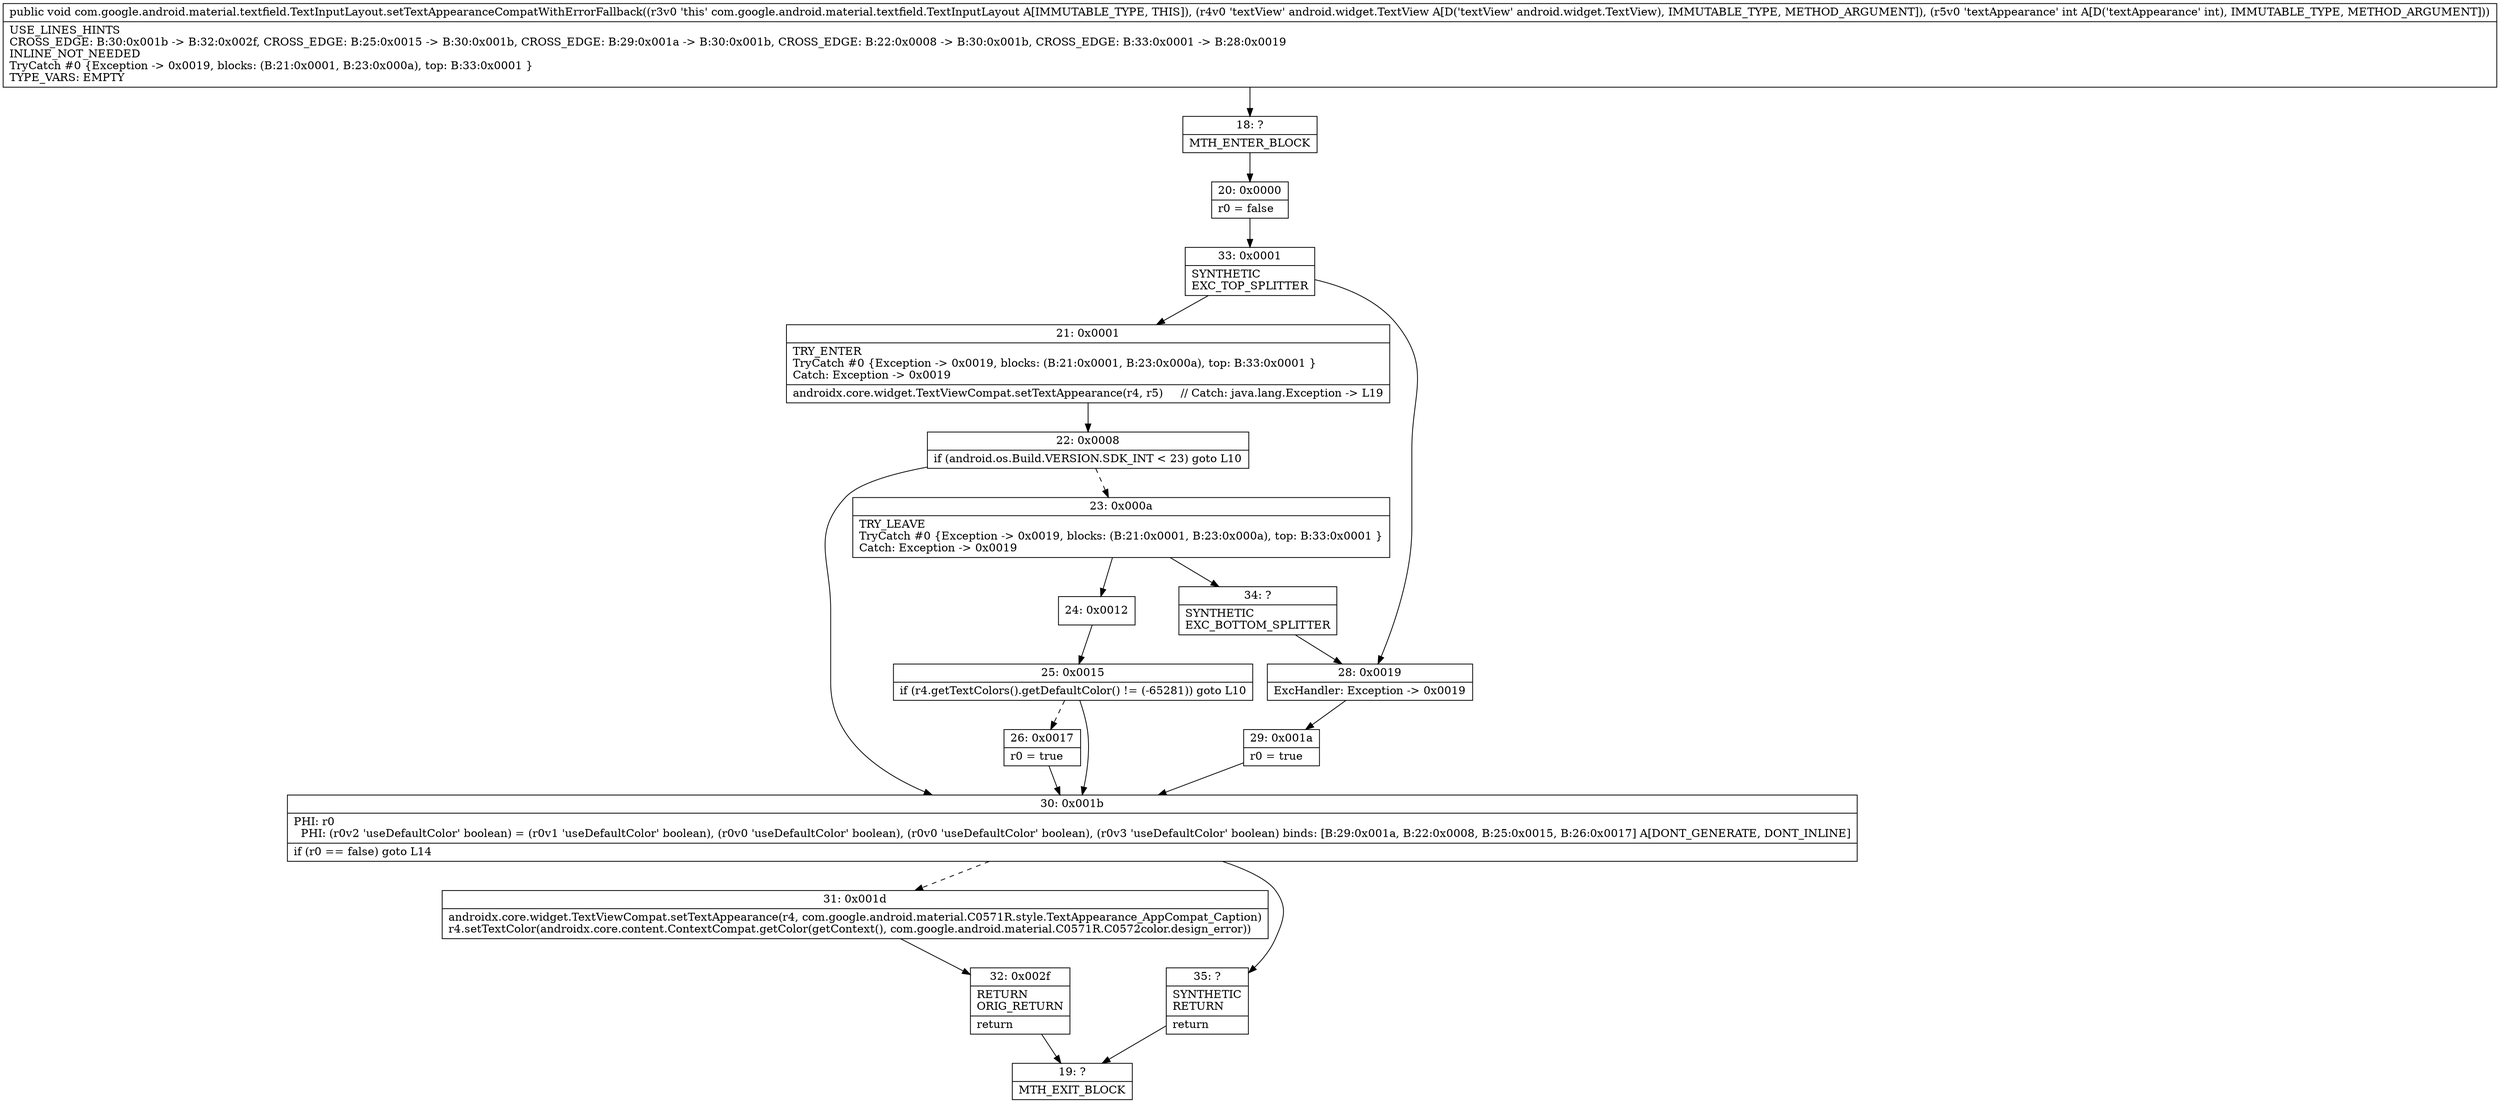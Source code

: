 digraph "CFG forcom.google.android.material.textfield.TextInputLayout.setTextAppearanceCompatWithErrorFallback(Landroid\/widget\/TextView;I)V" {
Node_18 [shape=record,label="{18\:\ ?|MTH_ENTER_BLOCK\l}"];
Node_20 [shape=record,label="{20\:\ 0x0000|r0 = false\l}"];
Node_33 [shape=record,label="{33\:\ 0x0001|SYNTHETIC\lEXC_TOP_SPLITTER\l}"];
Node_21 [shape=record,label="{21\:\ 0x0001|TRY_ENTER\lTryCatch #0 \{Exception \-\> 0x0019, blocks: (B:21:0x0001, B:23:0x000a), top: B:33:0x0001 \}\lCatch: Exception \-\> 0x0019\l|androidx.core.widget.TextViewCompat.setTextAppearance(r4, r5)     \/\/ Catch: java.lang.Exception \-\> L19\l}"];
Node_22 [shape=record,label="{22\:\ 0x0008|if (android.os.Build.VERSION.SDK_INT \< 23) goto L10\l}"];
Node_23 [shape=record,label="{23\:\ 0x000a|TRY_LEAVE\lTryCatch #0 \{Exception \-\> 0x0019, blocks: (B:21:0x0001, B:23:0x000a), top: B:33:0x0001 \}\lCatch: Exception \-\> 0x0019\l}"];
Node_24 [shape=record,label="{24\:\ 0x0012}"];
Node_25 [shape=record,label="{25\:\ 0x0015|if (r4.getTextColors().getDefaultColor() != (\-65281)) goto L10\l}"];
Node_26 [shape=record,label="{26\:\ 0x0017|r0 = true\l}"];
Node_34 [shape=record,label="{34\:\ ?|SYNTHETIC\lEXC_BOTTOM_SPLITTER\l}"];
Node_30 [shape=record,label="{30\:\ 0x001b|PHI: r0 \l  PHI: (r0v2 'useDefaultColor' boolean) = (r0v1 'useDefaultColor' boolean), (r0v0 'useDefaultColor' boolean), (r0v0 'useDefaultColor' boolean), (r0v3 'useDefaultColor' boolean) binds: [B:29:0x001a, B:22:0x0008, B:25:0x0015, B:26:0x0017] A[DONT_GENERATE, DONT_INLINE]\l|if (r0 == false) goto L14\l}"];
Node_31 [shape=record,label="{31\:\ 0x001d|androidx.core.widget.TextViewCompat.setTextAppearance(r4, com.google.android.material.C0571R.style.TextAppearance_AppCompat_Caption)\lr4.setTextColor(androidx.core.content.ContextCompat.getColor(getContext(), com.google.android.material.C0571R.C0572color.design_error))\l}"];
Node_32 [shape=record,label="{32\:\ 0x002f|RETURN\lORIG_RETURN\l|return\l}"];
Node_19 [shape=record,label="{19\:\ ?|MTH_EXIT_BLOCK\l}"];
Node_35 [shape=record,label="{35\:\ ?|SYNTHETIC\lRETURN\l|return\l}"];
Node_28 [shape=record,label="{28\:\ 0x0019|ExcHandler: Exception \-\> 0x0019\l}"];
Node_29 [shape=record,label="{29\:\ 0x001a|r0 = true\l}"];
MethodNode[shape=record,label="{public void com.google.android.material.textfield.TextInputLayout.setTextAppearanceCompatWithErrorFallback((r3v0 'this' com.google.android.material.textfield.TextInputLayout A[IMMUTABLE_TYPE, THIS]), (r4v0 'textView' android.widget.TextView A[D('textView' android.widget.TextView), IMMUTABLE_TYPE, METHOD_ARGUMENT]), (r5v0 'textAppearance' int A[D('textAppearance' int), IMMUTABLE_TYPE, METHOD_ARGUMENT]))  | USE_LINES_HINTS\lCROSS_EDGE: B:30:0x001b \-\> B:32:0x002f, CROSS_EDGE: B:25:0x0015 \-\> B:30:0x001b, CROSS_EDGE: B:29:0x001a \-\> B:30:0x001b, CROSS_EDGE: B:22:0x0008 \-\> B:30:0x001b, CROSS_EDGE: B:33:0x0001 \-\> B:28:0x0019\lINLINE_NOT_NEEDED\lTryCatch #0 \{Exception \-\> 0x0019, blocks: (B:21:0x0001, B:23:0x000a), top: B:33:0x0001 \}\lTYPE_VARS: EMPTY\l}"];
MethodNode -> Node_18;Node_18 -> Node_20;
Node_20 -> Node_33;
Node_33 -> Node_21;
Node_33 -> Node_28;
Node_21 -> Node_22;
Node_22 -> Node_23[style=dashed];
Node_22 -> Node_30;
Node_23 -> Node_24;
Node_23 -> Node_34;
Node_24 -> Node_25;
Node_25 -> Node_26[style=dashed];
Node_25 -> Node_30;
Node_26 -> Node_30;
Node_34 -> Node_28;
Node_30 -> Node_31[style=dashed];
Node_30 -> Node_35;
Node_31 -> Node_32;
Node_32 -> Node_19;
Node_35 -> Node_19;
Node_28 -> Node_29;
Node_29 -> Node_30;
}

